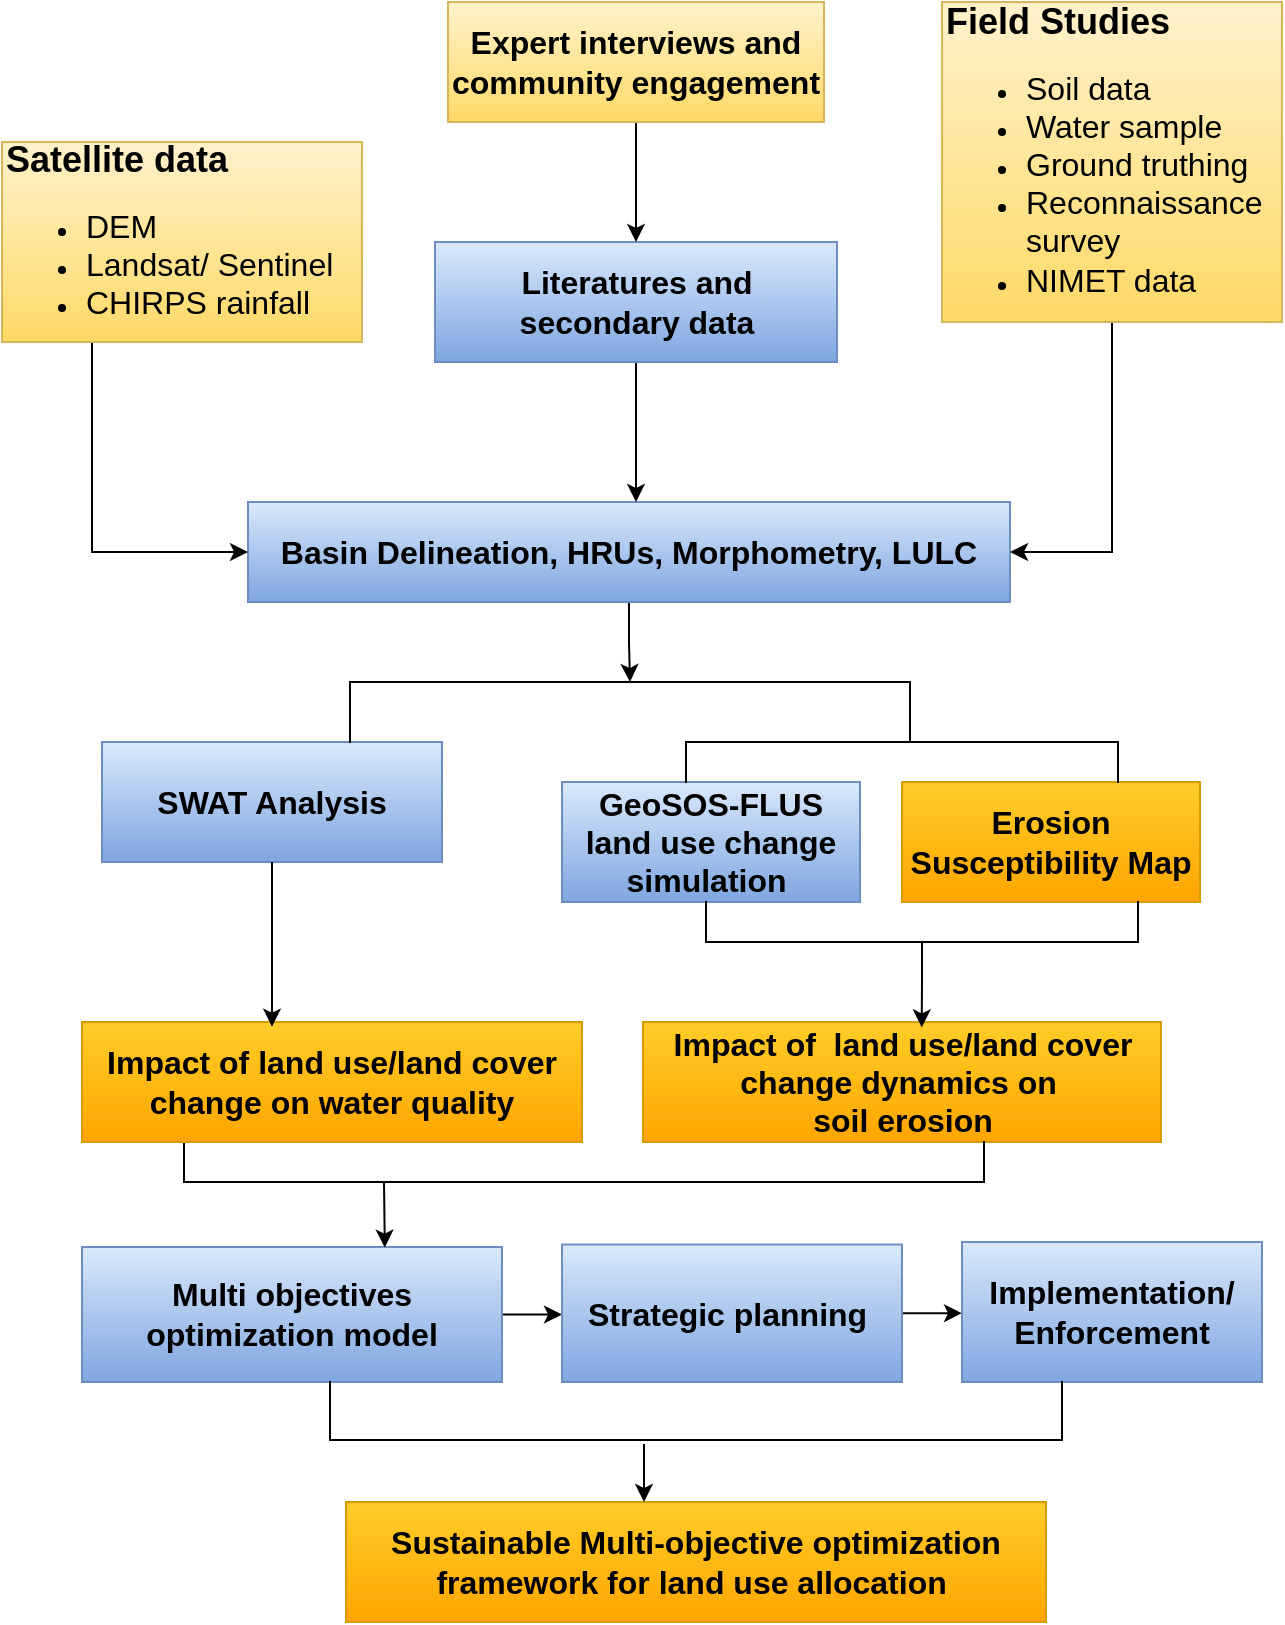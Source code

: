 <mxfile version="24.6.5" type="github">
  <diagram name="Page-1" id="z5Wg2480TLxomwZBqy7x">
    <mxGraphModel dx="1032" dy="501" grid="1" gridSize="10" guides="1" tooltips="1" connect="1" arrows="1" fold="1" page="1" pageScale="1" pageWidth="827" pageHeight="1169" math="0" shadow="0">
      <root>
        <mxCell id="0" />
        <mxCell id="1" parent="0" />
        <mxCell id="nlabSl1XPIhCOP3DhV4C-1" value="&lt;font style=&quot;font-size: 16px;&quot;&gt;&lt;b&gt;Sustainable Multi-objective optimization framework for land use allocation&amp;nbsp;&lt;/b&gt;&lt;/font&gt;" style="rounded=0;whiteSpace=wrap;html=1;fillColor=#ffcd28;gradientColor=#ffa500;strokeColor=#d79b00;" parent="1" vertex="1">
          <mxGeometry x="272" y="930" width="350" height="60" as="geometry" />
        </mxCell>
        <mxCell id="nlabSl1XPIhCOP3DhV4C-11" style="edgeStyle=orthogonalEdgeStyle;rounded=0;orthogonalLoop=1;jettySize=auto;html=1;exitX=1;exitY=0.5;exitDx=0;exitDy=0;entryX=0;entryY=0.5;entryDx=0;entryDy=0;" parent="1" source="nlabSl1XPIhCOP3DhV4C-2" target="nlabSl1XPIhCOP3DhV4C-3" edge="1">
          <mxGeometry relative="1" as="geometry" />
        </mxCell>
        <mxCell id="nlabSl1XPIhCOP3DhV4C-2" value="&lt;font style=&quot;font-size: 16px;&quot;&gt;&lt;b&gt;Multi objectives optimization model&lt;/b&gt;&lt;/font&gt;" style="rounded=0;whiteSpace=wrap;html=1;fillColor=#dae8fc;gradientColor=#7ea6e0;strokeColor=#6c8ebf;" parent="1" vertex="1">
          <mxGeometry x="140" y="802.5" width="210" height="67.5" as="geometry" />
        </mxCell>
        <mxCell id="nlabSl1XPIhCOP3DhV4C-12" style="edgeStyle=orthogonalEdgeStyle;rounded=0;orthogonalLoop=1;jettySize=auto;html=1;exitX=1;exitY=0.5;exitDx=0;exitDy=0;entryX=0;entryY=0.5;entryDx=0;entryDy=0;" parent="1" source="nlabSl1XPIhCOP3DhV4C-3" target="nlabSl1XPIhCOP3DhV4C-4" edge="1">
          <mxGeometry relative="1" as="geometry" />
        </mxCell>
        <mxCell id="nlabSl1XPIhCOP3DhV4C-3" value="&lt;font style=&quot;font-size: 16px;&quot;&gt;&lt;b&gt;Strategic planning&amp;nbsp;&lt;/b&gt;&lt;/font&gt;" style="rounded=0;whiteSpace=wrap;html=1;fillColor=#dae8fc;gradientColor=#7ea6e0;strokeColor=#6c8ebf;" parent="1" vertex="1">
          <mxGeometry x="380" y="801.25" width="170" height="68.75" as="geometry" />
        </mxCell>
        <mxCell id="nlabSl1XPIhCOP3DhV4C-4" value="&lt;font style=&quot;font-size: 16px;&quot;&gt;&lt;b&gt;Implementation/&lt;/b&gt;&lt;/font&gt;&lt;div&gt;&lt;font style=&quot;font-size: 16px;&quot;&gt;&lt;b&gt;Enforcement&lt;/b&gt;&lt;/font&gt;&lt;/div&gt;" style="rounded=0;whiteSpace=wrap;html=1;fillColor=#dae8fc;gradientColor=#7ea6e0;strokeColor=#6c8ebf;" parent="1" vertex="1">
          <mxGeometry x="580" y="800" width="150" height="70" as="geometry" />
        </mxCell>
        <mxCell id="nlabSl1XPIhCOP3DhV4C-5" value="" style="shape=partialRectangle;whiteSpace=wrap;html=1;bottom=1;right=1;left=1;top=0;fillColor=none;routingCenterX=-0.5;" parent="1" vertex="1">
          <mxGeometry x="264" y="870" width="366" height="29" as="geometry" />
        </mxCell>
        <mxCell id="nlabSl1XPIhCOP3DhV4C-9" style="edgeStyle=orthogonalEdgeStyle;rounded=0;orthogonalLoop=1;jettySize=auto;html=1;exitX=0.5;exitY=0;exitDx=0;exitDy=0;entryX=0.5;entryY=1;entryDx=0;entryDy=0;" parent="1" edge="1">
          <mxGeometry relative="1" as="geometry">
            <mxPoint x="421" y="901" as="sourcePoint" />
            <mxPoint x="421" y="930" as="targetPoint" />
          </mxGeometry>
        </mxCell>
        <mxCell id="nlabSl1XPIhCOP3DhV4C-13" value="&lt;font style=&quot;font-size: 16px;&quot;&gt;&lt;b&gt;Impact of&amp;nbsp; land use/land cover change dynamics on&amp;nbsp;&lt;/b&gt;&lt;/font&gt;&lt;div&gt;&lt;font style=&quot;font-size: 16px;&quot;&gt;&lt;b&gt;soil erosion&lt;/b&gt;&lt;/font&gt;&lt;/div&gt;" style="rounded=0;whiteSpace=wrap;html=1;fillColor=#ffcd28;strokeColor=#d79b00;gradientColor=#ffa500;" parent="1" vertex="1">
          <mxGeometry x="420.5" y="690" width="259" height="60" as="geometry" />
        </mxCell>
        <mxCell id="nlabSl1XPIhCOP3DhV4C-14" value="" style="shape=partialRectangle;whiteSpace=wrap;html=1;bottom=1;right=1;left=1;top=0;fillColor=none;routingCenterX=-0.5;" parent="1" vertex="1">
          <mxGeometry x="191" y="750" width="400" height="20" as="geometry" />
        </mxCell>
        <mxCell id="nlabSl1XPIhCOP3DhV4C-15" style="edgeStyle=orthogonalEdgeStyle;rounded=0;orthogonalLoop=1;jettySize=auto;html=1;exitX=0.25;exitY=1;exitDx=0;exitDy=0;entryX=0.721;entryY=0.004;entryDx=0;entryDy=0;entryPerimeter=0;" parent="1" source="nlabSl1XPIhCOP3DhV4C-14" target="nlabSl1XPIhCOP3DhV4C-2" edge="1">
          <mxGeometry relative="1" as="geometry" />
        </mxCell>
        <mxCell id="nlabSl1XPIhCOP3DhV4C-16" value="&lt;font style=&quot;font-size: 16px;&quot;&gt;&lt;b&gt;Impact of land use/land cover change on water quality&lt;/b&gt;&lt;/font&gt;" style="rounded=0;whiteSpace=wrap;html=1;fillColor=#ffcd28;gradientColor=#ffa500;strokeColor=#d79b00;" parent="1" vertex="1">
          <mxGeometry x="140" y="690" width="250" height="60" as="geometry" />
        </mxCell>
        <mxCell id="nlabSl1XPIhCOP3DhV4C-23" value="&lt;span style=&quot;font-size: 16px;&quot;&gt;&lt;b&gt;SWAT Analysis&lt;/b&gt;&lt;/span&gt;" style="rounded=0;whiteSpace=wrap;html=1;fillColor=#dae8fc;gradientColor=#7ea6e0;strokeColor=#6c8ebf;" parent="1" vertex="1">
          <mxGeometry x="150" y="550" width="170" height="60" as="geometry" />
        </mxCell>
        <mxCell id="nlabSl1XPIhCOP3DhV4C-37" value="&lt;span style=&quot;font-size: 16px;&quot;&gt;&lt;b&gt;Erosion Susceptibility Map&lt;/b&gt;&lt;/span&gt;" style="rounded=0;whiteSpace=wrap;html=1;fillColor=#ffcd28;gradientColor=#ffa500;strokeColor=#d79b00;" parent="1" vertex="1">
          <mxGeometry x="550" y="570" width="149" height="60" as="geometry" />
        </mxCell>
        <mxCell id="nlabSl1XPIhCOP3DhV4C-77" style="edgeStyle=orthogonalEdgeStyle;rounded=0;orthogonalLoop=1;jettySize=auto;html=1;exitX=0.5;exitY=1;exitDx=0;exitDy=0;" parent="1" source="nlabSl1XPIhCOP3DhV4C-38" target="nlabSl1XPIhCOP3DhV4C-50" edge="1">
          <mxGeometry relative="1" as="geometry" />
        </mxCell>
        <mxCell id="nlabSl1XPIhCOP3DhV4C-38" value="&lt;span style=&quot;font-size: 16px;&quot;&gt;&lt;b&gt;Basin Delineation, HRUs, Morphometry, LULC&lt;/b&gt;&lt;/span&gt;" style="rounded=0;whiteSpace=wrap;html=1;fillColor=#dae8fc;gradientColor=#7ea6e0;strokeColor=#6c8ebf;" parent="1" vertex="1">
          <mxGeometry x="223" y="430" width="381" height="50" as="geometry" />
        </mxCell>
        <mxCell id="nlabSl1XPIhCOP3DhV4C-43" style="edgeStyle=orthogonalEdgeStyle;rounded=0;orthogonalLoop=1;jettySize=auto;html=1;exitX=0.5;exitY=1;exitDx=0;exitDy=0;entryX=0.38;entryY=0.039;entryDx=0;entryDy=0;entryPerimeter=0;" parent="1" source="nlabSl1XPIhCOP3DhV4C-23" target="nlabSl1XPIhCOP3DhV4C-16" edge="1">
          <mxGeometry relative="1" as="geometry" />
        </mxCell>
        <mxCell id="nlabSl1XPIhCOP3DhV4C-60" style="edgeStyle=orthogonalEdgeStyle;rounded=0;orthogonalLoop=1;jettySize=auto;html=1;exitX=0.25;exitY=1;exitDx=0;exitDy=0;entryX=0;entryY=0.5;entryDx=0;entryDy=0;" parent="1" source="nlabSl1XPIhCOP3DhV4C-47" target="nlabSl1XPIhCOP3DhV4C-38" edge="1">
          <mxGeometry relative="1" as="geometry" />
        </mxCell>
        <mxCell id="nlabSl1XPIhCOP3DhV4C-47" value="&lt;font style=&quot;font-size: 18px;&quot;&gt;&lt;b&gt;Satellite data&lt;/b&gt;&lt;/font&gt;&lt;div&gt;&lt;ul&gt;&lt;li&gt;&lt;font size=&quot;3&quot;&gt;DEM&lt;/font&gt;&lt;/li&gt;&lt;li&gt;&lt;font size=&quot;3&quot;&gt;Landsat/ Sentinel&lt;/font&gt;&lt;/li&gt;&lt;li&gt;&lt;font size=&quot;3&quot;&gt;CHIRPS rainfall&amp;nbsp;&lt;/font&gt;&lt;/li&gt;&lt;/ul&gt;&lt;/div&gt;" style="rounded=0;whiteSpace=wrap;html=1;align=left;fillColor=#fff2cc;gradientColor=#ffd966;strokeColor=#d6b656;" parent="1" vertex="1">
          <mxGeometry x="100" y="250" width="180" height="100" as="geometry" />
        </mxCell>
        <mxCell id="nlabSl1XPIhCOP3DhV4C-50" value="" style="shape=partialRectangle;whiteSpace=wrap;html=1;bottom=1;right=1;left=1;top=0;fillColor=none;routingCenterX=-0.5;rotation=-180;" parent="1" vertex="1">
          <mxGeometry x="274" y="520" width="280" height="30" as="geometry" />
        </mxCell>
        <mxCell id="nlabSl1XPIhCOP3DhV4C-69" style="edgeStyle=orthogonalEdgeStyle;rounded=0;orthogonalLoop=1;jettySize=auto;html=1;exitX=0.5;exitY=1;exitDx=0;exitDy=0;" parent="1" source="nlabSl1XPIhCOP3DhV4C-56" edge="1">
          <mxGeometry relative="1" as="geometry">
            <mxPoint x="417" y="430" as="targetPoint" />
          </mxGeometry>
        </mxCell>
        <mxCell id="nlabSl1XPIhCOP3DhV4C-56" value="&lt;span style=&quot;font-size: 16px;&quot;&gt;&lt;b&gt;Literatures and secondary data&lt;/b&gt;&lt;/span&gt;" style="rounded=0;whiteSpace=wrap;html=1;fillColor=#dae8fc;gradientColor=#7ea6e0;strokeColor=#6c8ebf;" parent="1" vertex="1">
          <mxGeometry x="316.5" y="300" width="201" height="60" as="geometry" />
        </mxCell>
        <mxCell id="nlabSl1XPIhCOP3DhV4C-63" style="edgeStyle=orthogonalEdgeStyle;rounded=0;orthogonalLoop=1;jettySize=auto;html=1;exitX=0.5;exitY=1;exitDx=0;exitDy=0;entryX=1;entryY=0.5;entryDx=0;entryDy=0;" parent="1" source="nlabSl1XPIhCOP3DhV4C-61" target="nlabSl1XPIhCOP3DhV4C-38" edge="1">
          <mxGeometry relative="1" as="geometry" />
        </mxCell>
        <mxCell id="nlabSl1XPIhCOP3DhV4C-61" value="&lt;span style=&quot;font-size: 18px;&quot;&gt;&lt;b&gt;Field Studies&lt;/b&gt;&lt;/span&gt;&lt;br&gt;&lt;div&gt;&lt;ul&gt;&lt;li&gt;&lt;font size=&quot;3&quot;&gt;Soil data&lt;/font&gt;&lt;/li&gt;&lt;li&gt;&lt;font size=&quot;3&quot;&gt;Water sample&amp;nbsp;&lt;/font&gt;&lt;/li&gt;&lt;li&gt;&lt;font size=&quot;3&quot;&gt;Ground truthing&lt;/font&gt;&lt;/li&gt;&lt;li&gt;&lt;font size=&quot;3&quot;&gt;Reconnaissance survey&amp;nbsp;&lt;/font&gt;&lt;/li&gt;&lt;li&gt;&lt;font size=&quot;3&quot;&gt;NIMET data&lt;/font&gt;&lt;/li&gt;&lt;/ul&gt;&lt;/div&gt;" style="rounded=0;whiteSpace=wrap;html=1;align=left;fillColor=#fff2cc;gradientColor=#ffd966;strokeColor=#d6b656;" parent="1" vertex="1">
          <mxGeometry x="570" y="180" width="170" height="160" as="geometry" />
        </mxCell>
        <mxCell id="nlabSl1XPIhCOP3DhV4C-64" style="edgeStyle=orthogonalEdgeStyle;rounded=0;orthogonalLoop=1;jettySize=auto;html=1;exitX=0.5;exitY=1;exitDx=0;exitDy=0;entryX=0.5;entryY=0;entryDx=0;entryDy=0;" parent="1" source="nlabSl1XPIhCOP3DhV4C-62" target="nlabSl1XPIhCOP3DhV4C-56" edge="1">
          <mxGeometry relative="1" as="geometry" />
        </mxCell>
        <mxCell id="nlabSl1XPIhCOP3DhV4C-62" value="&lt;span style=&quot;font-size: 16px;&quot;&gt;&lt;b&gt;Expert interviews and community engagement&lt;/b&gt;&lt;/span&gt;" style="rounded=0;whiteSpace=wrap;html=1;fillColor=#fff2cc;gradientColor=#ffd966;strokeColor=#d6b656;" parent="1" vertex="1">
          <mxGeometry x="323" y="180" width="188" height="60" as="geometry" />
        </mxCell>
        <mxCell id="cW_OR_eQQdfWq_taRswe-1" value="&lt;span style=&quot;font-size: 16px;&quot;&gt;&lt;b&gt;GeoSOS-FLUS land use change simulation&amp;nbsp;&lt;/b&gt;&lt;/span&gt;" style="rounded=0;whiteSpace=wrap;html=1;fillColor=#dae8fc;gradientColor=#7ea6e0;strokeColor=#6c8ebf;" vertex="1" parent="1">
          <mxGeometry x="380" y="570" width="149" height="60" as="geometry" />
        </mxCell>
        <mxCell id="cW_OR_eQQdfWq_taRswe-3" value="" style="shape=partialRectangle;whiteSpace=wrap;html=1;bottom=1;right=1;left=1;top=0;fillColor=none;routingCenterX=-0.5;rotation=-180;" vertex="1" parent="1">
          <mxGeometry x="442" y="550" width="216" height="20" as="geometry" />
        </mxCell>
        <mxCell id="cW_OR_eQQdfWq_taRswe-4" value="" style="shape=partialRectangle;whiteSpace=wrap;html=1;bottom=1;right=1;left=1;top=0;fillColor=none;routingCenterX=-0.5;rotation=0;" vertex="1" parent="1">
          <mxGeometry x="452" y="630" width="216" height="20" as="geometry" />
        </mxCell>
        <mxCell id="cW_OR_eQQdfWq_taRswe-6" style="edgeStyle=orthogonalEdgeStyle;rounded=0;orthogonalLoop=1;jettySize=auto;html=1;exitX=0.5;exitY=1;exitDx=0;exitDy=0;entryX=0.538;entryY=0.045;entryDx=0;entryDy=0;entryPerimeter=0;" edge="1" parent="1" source="cW_OR_eQQdfWq_taRswe-4" target="nlabSl1XPIhCOP3DhV4C-13">
          <mxGeometry relative="1" as="geometry" />
        </mxCell>
      </root>
    </mxGraphModel>
  </diagram>
</mxfile>

